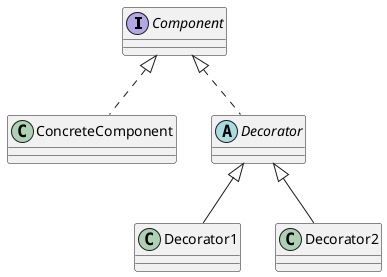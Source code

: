 @startuml

interface Component
class ConcreteComponent implements Component


abstract class Decorator implements Component

class Decorator1 extends Decorator
class Decorator2 extends Decorator


@enduml